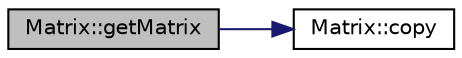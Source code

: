 digraph "Matrix::getMatrix"
{
 // INTERACTIVE_SVG=YES
  edge [fontname="Helvetica",fontsize="10",labelfontname="Helvetica",labelfontsize="10"];
  node [fontname="Helvetica",fontsize="10",shape=record];
  rankdir="LR";
  Node1 [label="Matrix::getMatrix",height=0.2,width=0.4,color="black", fillcolor="grey75", style="filled" fontcolor="black"];
  Node1 -> Node2 [color="midnightblue",fontsize="10",style="solid",fontname="Helvetica"];
  Node2 [label="Matrix::copy",height=0.2,width=0.4,color="black", fillcolor="white", style="filled",URL="$class_matrix.html#abc14139462f67a2059b69bb2bc52a446",tooltip="Copys value from source to dest. "];
}
